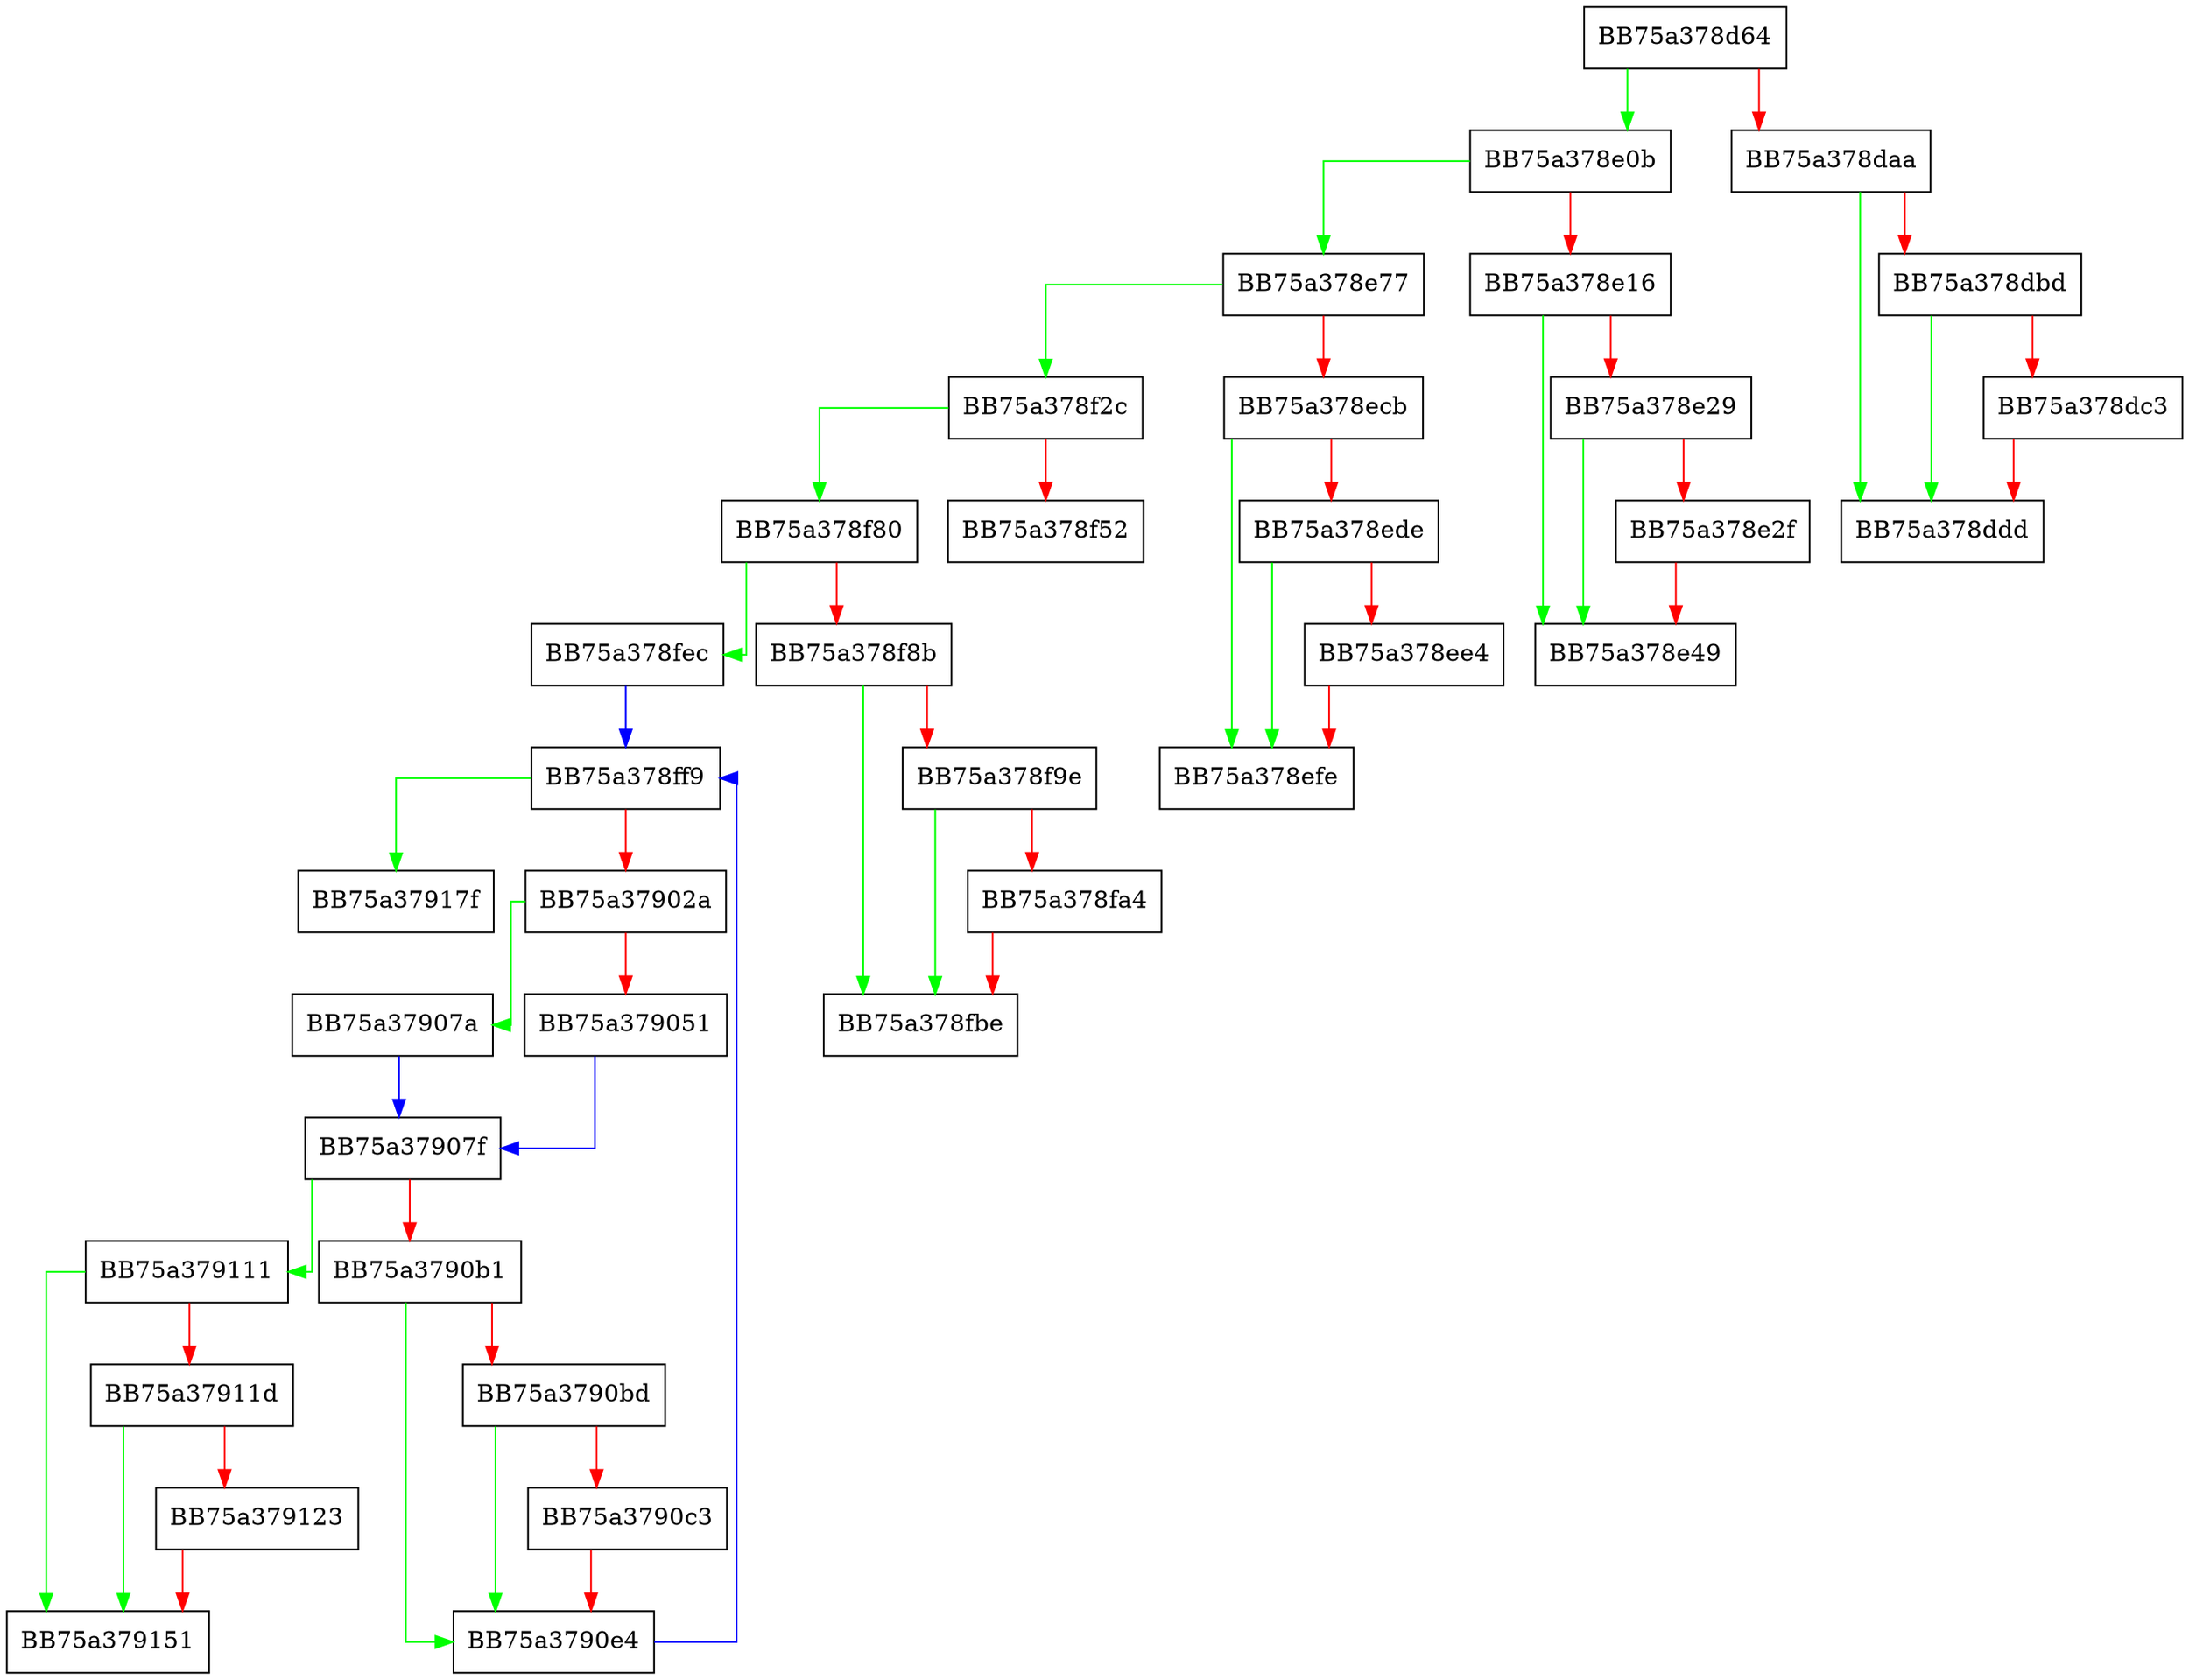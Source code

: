digraph LoadCache {
  node [shape="box"];
  graph [splines=ortho];
  BB75a378d64 -> BB75a378e0b [color="green"];
  BB75a378d64 -> BB75a378daa [color="red"];
  BB75a378daa -> BB75a378ddd [color="green"];
  BB75a378daa -> BB75a378dbd [color="red"];
  BB75a378dbd -> BB75a378ddd [color="green"];
  BB75a378dbd -> BB75a378dc3 [color="red"];
  BB75a378dc3 -> BB75a378ddd [color="red"];
  BB75a378e0b -> BB75a378e77 [color="green"];
  BB75a378e0b -> BB75a378e16 [color="red"];
  BB75a378e16 -> BB75a378e49 [color="green"];
  BB75a378e16 -> BB75a378e29 [color="red"];
  BB75a378e29 -> BB75a378e49 [color="green"];
  BB75a378e29 -> BB75a378e2f [color="red"];
  BB75a378e2f -> BB75a378e49 [color="red"];
  BB75a378e77 -> BB75a378f2c [color="green"];
  BB75a378e77 -> BB75a378ecb [color="red"];
  BB75a378ecb -> BB75a378efe [color="green"];
  BB75a378ecb -> BB75a378ede [color="red"];
  BB75a378ede -> BB75a378efe [color="green"];
  BB75a378ede -> BB75a378ee4 [color="red"];
  BB75a378ee4 -> BB75a378efe [color="red"];
  BB75a378f2c -> BB75a378f80 [color="green"];
  BB75a378f2c -> BB75a378f52 [color="red"];
  BB75a378f80 -> BB75a378fec [color="green"];
  BB75a378f80 -> BB75a378f8b [color="red"];
  BB75a378f8b -> BB75a378fbe [color="green"];
  BB75a378f8b -> BB75a378f9e [color="red"];
  BB75a378f9e -> BB75a378fbe [color="green"];
  BB75a378f9e -> BB75a378fa4 [color="red"];
  BB75a378fa4 -> BB75a378fbe [color="red"];
  BB75a378fec -> BB75a378ff9 [color="blue"];
  BB75a378ff9 -> BB75a37917f [color="green"];
  BB75a378ff9 -> BB75a37902a [color="red"];
  BB75a37902a -> BB75a37907a [color="green"];
  BB75a37902a -> BB75a379051 [color="red"];
  BB75a379051 -> BB75a37907f [color="blue"];
  BB75a37907a -> BB75a37907f [color="blue"];
  BB75a37907f -> BB75a379111 [color="green"];
  BB75a37907f -> BB75a3790b1 [color="red"];
  BB75a3790b1 -> BB75a3790e4 [color="green"];
  BB75a3790b1 -> BB75a3790bd [color="red"];
  BB75a3790bd -> BB75a3790e4 [color="green"];
  BB75a3790bd -> BB75a3790c3 [color="red"];
  BB75a3790c3 -> BB75a3790e4 [color="red"];
  BB75a3790e4 -> BB75a378ff9 [color="blue"];
  BB75a379111 -> BB75a379151 [color="green"];
  BB75a379111 -> BB75a37911d [color="red"];
  BB75a37911d -> BB75a379151 [color="green"];
  BB75a37911d -> BB75a379123 [color="red"];
  BB75a379123 -> BB75a379151 [color="red"];
}